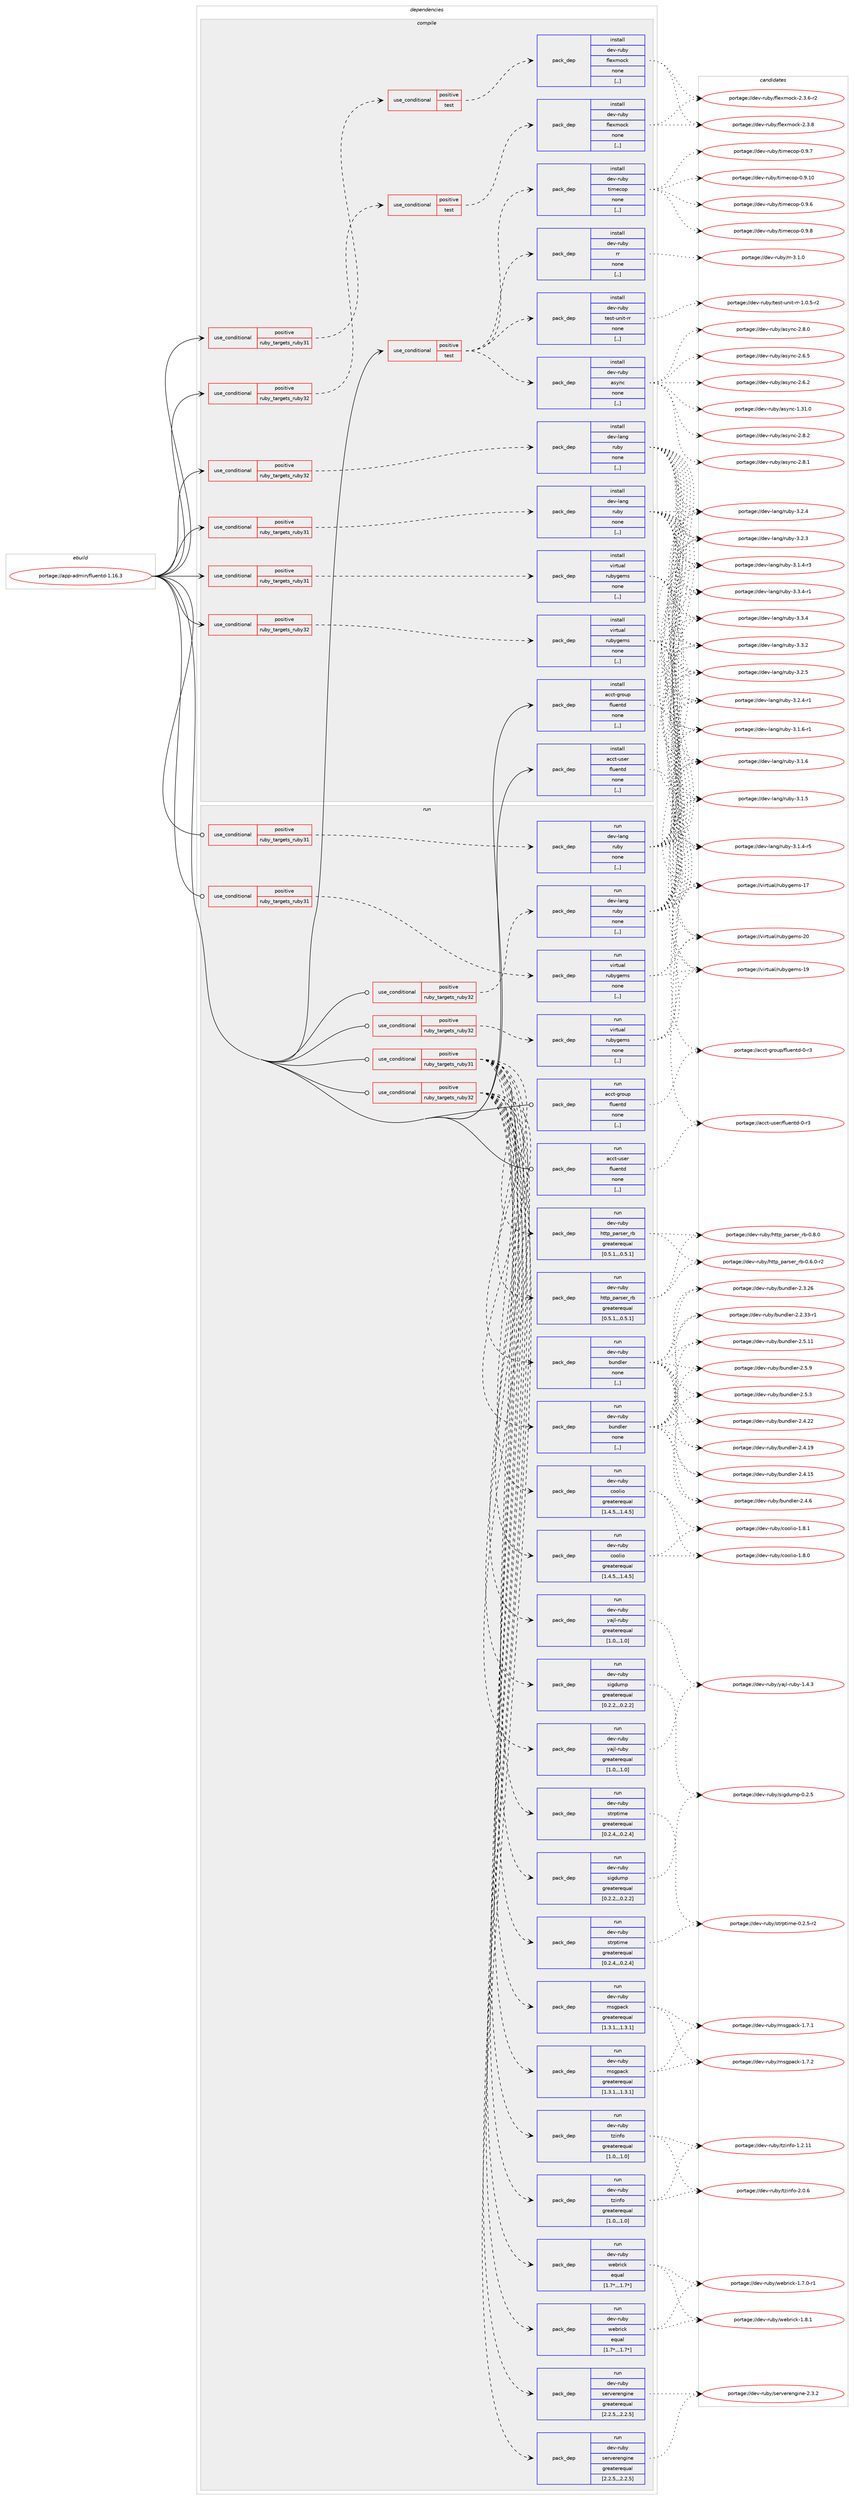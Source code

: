 digraph prolog {

# *************
# Graph options
# *************

newrank=true;
concentrate=true;
compound=true;
graph [rankdir=LR,fontname=Helvetica,fontsize=10,ranksep=1.5];#, ranksep=2.5, nodesep=0.2];
edge  [arrowhead=vee];
node  [fontname=Helvetica,fontsize=10];

# **********
# The ebuild
# **********

subgraph cluster_leftcol {
color=gray;
label=<<i>ebuild</i>>;
id [label="portage://app-admin/fluentd-1.16.3", color=red, width=4, href="../app-admin/fluentd-1.16.3.svg"];
}

# ****************
# The dependencies
# ****************

subgraph cluster_midcol {
color=gray;
label=<<i>dependencies</i>>;
subgraph cluster_compile {
fillcolor="#eeeeee";
style=filled;
label=<<i>compile</i>>;
subgraph cond540 {
dependency2500 [label=<<TABLE BORDER="0" CELLBORDER="1" CELLSPACING="0" CELLPADDING="4"><TR><TD ROWSPAN="3" CELLPADDING="10">use_conditional</TD></TR><TR><TD>positive</TD></TR><TR><TD>ruby_targets_ruby31</TD></TR></TABLE>>, shape=none, color=red];
subgraph cond541 {
dependency2501 [label=<<TABLE BORDER="0" CELLBORDER="1" CELLSPACING="0" CELLPADDING="4"><TR><TD ROWSPAN="3" CELLPADDING="10">use_conditional</TD></TR><TR><TD>positive</TD></TR><TR><TD>test</TD></TR></TABLE>>, shape=none, color=red];
subgraph pack1951 {
dependency2502 [label=<<TABLE BORDER="0" CELLBORDER="1" CELLSPACING="0" CELLPADDING="4" WIDTH="220"><TR><TD ROWSPAN="6" CELLPADDING="30">pack_dep</TD></TR><TR><TD WIDTH="110">install</TD></TR><TR><TD>dev-ruby</TD></TR><TR><TD>flexmock</TD></TR><TR><TD>none</TD></TR><TR><TD>[,,]</TD></TR></TABLE>>, shape=none, color=blue];
}
dependency2501:e -> dependency2502:w [weight=20,style="dashed",arrowhead="vee"];
}
dependency2500:e -> dependency2501:w [weight=20,style="dashed",arrowhead="vee"];
}
id:e -> dependency2500:w [weight=20,style="solid",arrowhead="vee"];
subgraph cond542 {
dependency2503 [label=<<TABLE BORDER="0" CELLBORDER="1" CELLSPACING="0" CELLPADDING="4"><TR><TD ROWSPAN="3" CELLPADDING="10">use_conditional</TD></TR><TR><TD>positive</TD></TR><TR><TD>ruby_targets_ruby31</TD></TR></TABLE>>, shape=none, color=red];
subgraph pack1952 {
dependency2504 [label=<<TABLE BORDER="0" CELLBORDER="1" CELLSPACING="0" CELLPADDING="4" WIDTH="220"><TR><TD ROWSPAN="6" CELLPADDING="30">pack_dep</TD></TR><TR><TD WIDTH="110">install</TD></TR><TR><TD>dev-lang</TD></TR><TR><TD>ruby</TD></TR><TR><TD>none</TD></TR><TR><TD>[,,]</TD></TR></TABLE>>, shape=none, color=blue];
}
dependency2503:e -> dependency2504:w [weight=20,style="dashed",arrowhead="vee"];
}
id:e -> dependency2503:w [weight=20,style="solid",arrowhead="vee"];
subgraph cond543 {
dependency2505 [label=<<TABLE BORDER="0" CELLBORDER="1" CELLSPACING="0" CELLPADDING="4"><TR><TD ROWSPAN="3" CELLPADDING="10">use_conditional</TD></TR><TR><TD>positive</TD></TR><TR><TD>ruby_targets_ruby31</TD></TR></TABLE>>, shape=none, color=red];
subgraph pack1953 {
dependency2506 [label=<<TABLE BORDER="0" CELLBORDER="1" CELLSPACING="0" CELLPADDING="4" WIDTH="220"><TR><TD ROWSPAN="6" CELLPADDING="30">pack_dep</TD></TR><TR><TD WIDTH="110">install</TD></TR><TR><TD>virtual</TD></TR><TR><TD>rubygems</TD></TR><TR><TD>none</TD></TR><TR><TD>[,,]</TD></TR></TABLE>>, shape=none, color=blue];
}
dependency2505:e -> dependency2506:w [weight=20,style="dashed",arrowhead="vee"];
}
id:e -> dependency2505:w [weight=20,style="solid",arrowhead="vee"];
subgraph cond544 {
dependency2507 [label=<<TABLE BORDER="0" CELLBORDER="1" CELLSPACING="0" CELLPADDING="4"><TR><TD ROWSPAN="3" CELLPADDING="10">use_conditional</TD></TR><TR><TD>positive</TD></TR><TR><TD>ruby_targets_ruby32</TD></TR></TABLE>>, shape=none, color=red];
subgraph cond545 {
dependency2508 [label=<<TABLE BORDER="0" CELLBORDER="1" CELLSPACING="0" CELLPADDING="4"><TR><TD ROWSPAN="3" CELLPADDING="10">use_conditional</TD></TR><TR><TD>positive</TD></TR><TR><TD>test</TD></TR></TABLE>>, shape=none, color=red];
subgraph pack1954 {
dependency2509 [label=<<TABLE BORDER="0" CELLBORDER="1" CELLSPACING="0" CELLPADDING="4" WIDTH="220"><TR><TD ROWSPAN="6" CELLPADDING="30">pack_dep</TD></TR><TR><TD WIDTH="110">install</TD></TR><TR><TD>dev-ruby</TD></TR><TR><TD>flexmock</TD></TR><TR><TD>none</TD></TR><TR><TD>[,,]</TD></TR></TABLE>>, shape=none, color=blue];
}
dependency2508:e -> dependency2509:w [weight=20,style="dashed",arrowhead="vee"];
}
dependency2507:e -> dependency2508:w [weight=20,style="dashed",arrowhead="vee"];
}
id:e -> dependency2507:w [weight=20,style="solid",arrowhead="vee"];
subgraph cond546 {
dependency2510 [label=<<TABLE BORDER="0" CELLBORDER="1" CELLSPACING="0" CELLPADDING="4"><TR><TD ROWSPAN="3" CELLPADDING="10">use_conditional</TD></TR><TR><TD>positive</TD></TR><TR><TD>ruby_targets_ruby32</TD></TR></TABLE>>, shape=none, color=red];
subgraph pack1955 {
dependency2511 [label=<<TABLE BORDER="0" CELLBORDER="1" CELLSPACING="0" CELLPADDING="4" WIDTH="220"><TR><TD ROWSPAN="6" CELLPADDING="30">pack_dep</TD></TR><TR><TD WIDTH="110">install</TD></TR><TR><TD>dev-lang</TD></TR><TR><TD>ruby</TD></TR><TR><TD>none</TD></TR><TR><TD>[,,]</TD></TR></TABLE>>, shape=none, color=blue];
}
dependency2510:e -> dependency2511:w [weight=20,style="dashed",arrowhead="vee"];
}
id:e -> dependency2510:w [weight=20,style="solid",arrowhead="vee"];
subgraph cond547 {
dependency2512 [label=<<TABLE BORDER="0" CELLBORDER="1" CELLSPACING="0" CELLPADDING="4"><TR><TD ROWSPAN="3" CELLPADDING="10">use_conditional</TD></TR><TR><TD>positive</TD></TR><TR><TD>ruby_targets_ruby32</TD></TR></TABLE>>, shape=none, color=red];
subgraph pack1956 {
dependency2513 [label=<<TABLE BORDER="0" CELLBORDER="1" CELLSPACING="0" CELLPADDING="4" WIDTH="220"><TR><TD ROWSPAN="6" CELLPADDING="30">pack_dep</TD></TR><TR><TD WIDTH="110">install</TD></TR><TR><TD>virtual</TD></TR><TR><TD>rubygems</TD></TR><TR><TD>none</TD></TR><TR><TD>[,,]</TD></TR></TABLE>>, shape=none, color=blue];
}
dependency2512:e -> dependency2513:w [weight=20,style="dashed",arrowhead="vee"];
}
id:e -> dependency2512:w [weight=20,style="solid",arrowhead="vee"];
subgraph cond548 {
dependency2514 [label=<<TABLE BORDER="0" CELLBORDER="1" CELLSPACING="0" CELLPADDING="4"><TR><TD ROWSPAN="3" CELLPADDING="10">use_conditional</TD></TR><TR><TD>positive</TD></TR><TR><TD>test</TD></TR></TABLE>>, shape=none, color=red];
subgraph pack1957 {
dependency2515 [label=<<TABLE BORDER="0" CELLBORDER="1" CELLSPACING="0" CELLPADDING="4" WIDTH="220"><TR><TD ROWSPAN="6" CELLPADDING="30">pack_dep</TD></TR><TR><TD WIDTH="110">install</TD></TR><TR><TD>dev-ruby</TD></TR><TR><TD>async</TD></TR><TR><TD>none</TD></TR><TR><TD>[,,]</TD></TR></TABLE>>, shape=none, color=blue];
}
dependency2514:e -> dependency2515:w [weight=20,style="dashed",arrowhead="vee"];
subgraph pack1958 {
dependency2516 [label=<<TABLE BORDER="0" CELLBORDER="1" CELLSPACING="0" CELLPADDING="4" WIDTH="220"><TR><TD ROWSPAN="6" CELLPADDING="30">pack_dep</TD></TR><TR><TD WIDTH="110">install</TD></TR><TR><TD>dev-ruby</TD></TR><TR><TD>test-unit-rr</TD></TR><TR><TD>none</TD></TR><TR><TD>[,,]</TD></TR></TABLE>>, shape=none, color=blue];
}
dependency2514:e -> dependency2516:w [weight=20,style="dashed",arrowhead="vee"];
subgraph pack1959 {
dependency2517 [label=<<TABLE BORDER="0" CELLBORDER="1" CELLSPACING="0" CELLPADDING="4" WIDTH="220"><TR><TD ROWSPAN="6" CELLPADDING="30">pack_dep</TD></TR><TR><TD WIDTH="110">install</TD></TR><TR><TD>dev-ruby</TD></TR><TR><TD>rr</TD></TR><TR><TD>none</TD></TR><TR><TD>[,,]</TD></TR></TABLE>>, shape=none, color=blue];
}
dependency2514:e -> dependency2517:w [weight=20,style="dashed",arrowhead="vee"];
subgraph pack1960 {
dependency2518 [label=<<TABLE BORDER="0" CELLBORDER="1" CELLSPACING="0" CELLPADDING="4" WIDTH="220"><TR><TD ROWSPAN="6" CELLPADDING="30">pack_dep</TD></TR><TR><TD WIDTH="110">install</TD></TR><TR><TD>dev-ruby</TD></TR><TR><TD>timecop</TD></TR><TR><TD>none</TD></TR><TR><TD>[,,]</TD></TR></TABLE>>, shape=none, color=blue];
}
dependency2514:e -> dependency2518:w [weight=20,style="dashed",arrowhead="vee"];
}
id:e -> dependency2514:w [weight=20,style="solid",arrowhead="vee"];
subgraph pack1961 {
dependency2519 [label=<<TABLE BORDER="0" CELLBORDER="1" CELLSPACING="0" CELLPADDING="4" WIDTH="220"><TR><TD ROWSPAN="6" CELLPADDING="30">pack_dep</TD></TR><TR><TD WIDTH="110">install</TD></TR><TR><TD>acct-group</TD></TR><TR><TD>fluentd</TD></TR><TR><TD>none</TD></TR><TR><TD>[,,]</TD></TR></TABLE>>, shape=none, color=blue];
}
id:e -> dependency2519:w [weight=20,style="solid",arrowhead="vee"];
subgraph pack1962 {
dependency2520 [label=<<TABLE BORDER="0" CELLBORDER="1" CELLSPACING="0" CELLPADDING="4" WIDTH="220"><TR><TD ROWSPAN="6" CELLPADDING="30">pack_dep</TD></TR><TR><TD WIDTH="110">install</TD></TR><TR><TD>acct-user</TD></TR><TR><TD>fluentd</TD></TR><TR><TD>none</TD></TR><TR><TD>[,,]</TD></TR></TABLE>>, shape=none, color=blue];
}
id:e -> dependency2520:w [weight=20,style="solid",arrowhead="vee"];
}
subgraph cluster_compileandrun {
fillcolor="#eeeeee";
style=filled;
label=<<i>compile and run</i>>;
}
subgraph cluster_run {
fillcolor="#eeeeee";
style=filled;
label=<<i>run</i>>;
subgraph cond549 {
dependency2521 [label=<<TABLE BORDER="0" CELLBORDER="1" CELLSPACING="0" CELLPADDING="4"><TR><TD ROWSPAN="3" CELLPADDING="10">use_conditional</TD></TR><TR><TD>positive</TD></TR><TR><TD>ruby_targets_ruby31</TD></TR></TABLE>>, shape=none, color=red];
subgraph pack1963 {
dependency2522 [label=<<TABLE BORDER="0" CELLBORDER="1" CELLSPACING="0" CELLPADDING="4" WIDTH="220"><TR><TD ROWSPAN="6" CELLPADDING="30">pack_dep</TD></TR><TR><TD WIDTH="110">run</TD></TR><TR><TD>dev-lang</TD></TR><TR><TD>ruby</TD></TR><TR><TD>none</TD></TR><TR><TD>[,,]</TD></TR></TABLE>>, shape=none, color=blue];
}
dependency2521:e -> dependency2522:w [weight=20,style="dashed",arrowhead="vee"];
}
id:e -> dependency2521:w [weight=20,style="solid",arrowhead="odot"];
subgraph cond550 {
dependency2523 [label=<<TABLE BORDER="0" CELLBORDER="1" CELLSPACING="0" CELLPADDING="4"><TR><TD ROWSPAN="3" CELLPADDING="10">use_conditional</TD></TR><TR><TD>positive</TD></TR><TR><TD>ruby_targets_ruby31</TD></TR></TABLE>>, shape=none, color=red];
subgraph pack1964 {
dependency2524 [label=<<TABLE BORDER="0" CELLBORDER="1" CELLSPACING="0" CELLPADDING="4" WIDTH="220"><TR><TD ROWSPAN="6" CELLPADDING="30">pack_dep</TD></TR><TR><TD WIDTH="110">run</TD></TR><TR><TD>dev-ruby</TD></TR><TR><TD>bundler</TD></TR><TR><TD>none</TD></TR><TR><TD>[,,]</TD></TR></TABLE>>, shape=none, color=blue];
}
dependency2523:e -> dependency2524:w [weight=20,style="dashed",arrowhead="vee"];
subgraph pack1965 {
dependency2525 [label=<<TABLE BORDER="0" CELLBORDER="1" CELLSPACING="0" CELLPADDING="4" WIDTH="220"><TR><TD ROWSPAN="6" CELLPADDING="30">pack_dep</TD></TR><TR><TD WIDTH="110">run</TD></TR><TR><TD>dev-ruby</TD></TR><TR><TD>coolio</TD></TR><TR><TD>greaterequal</TD></TR><TR><TD>[1.4.5,,,1.4.5]</TD></TR></TABLE>>, shape=none, color=blue];
}
dependency2523:e -> dependency2525:w [weight=20,style="dashed",arrowhead="vee"];
subgraph pack1966 {
dependency2526 [label=<<TABLE BORDER="0" CELLBORDER="1" CELLSPACING="0" CELLPADDING="4" WIDTH="220"><TR><TD ROWSPAN="6" CELLPADDING="30">pack_dep</TD></TR><TR><TD WIDTH="110">run</TD></TR><TR><TD>dev-ruby</TD></TR><TR><TD>http_parser_rb</TD></TR><TR><TD>greaterequal</TD></TR><TR><TD>[0.5.1,,,0.5.1]</TD></TR></TABLE>>, shape=none, color=blue];
}
dependency2523:e -> dependency2526:w [weight=20,style="dashed",arrowhead="vee"];
subgraph pack1967 {
dependency2527 [label=<<TABLE BORDER="0" CELLBORDER="1" CELLSPACING="0" CELLPADDING="4" WIDTH="220"><TR><TD ROWSPAN="6" CELLPADDING="30">pack_dep</TD></TR><TR><TD WIDTH="110">run</TD></TR><TR><TD>dev-ruby</TD></TR><TR><TD>msgpack</TD></TR><TR><TD>greaterequal</TD></TR><TR><TD>[1.3.1,,,1.3.1]</TD></TR></TABLE>>, shape=none, color=blue];
}
dependency2523:e -> dependency2527:w [weight=20,style="dashed",arrowhead="vee"];
subgraph pack1968 {
dependency2528 [label=<<TABLE BORDER="0" CELLBORDER="1" CELLSPACING="0" CELLPADDING="4" WIDTH="220"><TR><TD ROWSPAN="6" CELLPADDING="30">pack_dep</TD></TR><TR><TD WIDTH="110">run</TD></TR><TR><TD>dev-ruby</TD></TR><TR><TD>serverengine</TD></TR><TR><TD>greaterequal</TD></TR><TR><TD>[2.2.5,,,2.2.5]</TD></TR></TABLE>>, shape=none, color=blue];
}
dependency2523:e -> dependency2528:w [weight=20,style="dashed",arrowhead="vee"];
subgraph pack1969 {
dependency2529 [label=<<TABLE BORDER="0" CELLBORDER="1" CELLSPACING="0" CELLPADDING="4" WIDTH="220"><TR><TD ROWSPAN="6" CELLPADDING="30">pack_dep</TD></TR><TR><TD WIDTH="110">run</TD></TR><TR><TD>dev-ruby</TD></TR><TR><TD>sigdump</TD></TR><TR><TD>greaterequal</TD></TR><TR><TD>[0.2.2,,,0.2.2]</TD></TR></TABLE>>, shape=none, color=blue];
}
dependency2523:e -> dependency2529:w [weight=20,style="dashed",arrowhead="vee"];
subgraph pack1970 {
dependency2530 [label=<<TABLE BORDER="0" CELLBORDER="1" CELLSPACING="0" CELLPADDING="4" WIDTH="220"><TR><TD ROWSPAN="6" CELLPADDING="30">pack_dep</TD></TR><TR><TD WIDTH="110">run</TD></TR><TR><TD>dev-ruby</TD></TR><TR><TD>strptime</TD></TR><TR><TD>greaterequal</TD></TR><TR><TD>[0.2.4,,,0.2.4]</TD></TR></TABLE>>, shape=none, color=blue];
}
dependency2523:e -> dependency2530:w [weight=20,style="dashed",arrowhead="vee"];
subgraph pack1971 {
dependency2531 [label=<<TABLE BORDER="0" CELLBORDER="1" CELLSPACING="0" CELLPADDING="4" WIDTH="220"><TR><TD ROWSPAN="6" CELLPADDING="30">pack_dep</TD></TR><TR><TD WIDTH="110">run</TD></TR><TR><TD>dev-ruby</TD></TR><TR><TD>tzinfo</TD></TR><TR><TD>greaterequal</TD></TR><TR><TD>[1.0,,,1.0]</TD></TR></TABLE>>, shape=none, color=blue];
}
dependency2523:e -> dependency2531:w [weight=20,style="dashed",arrowhead="vee"];
subgraph pack1972 {
dependency2532 [label=<<TABLE BORDER="0" CELLBORDER="1" CELLSPACING="0" CELLPADDING="4" WIDTH="220"><TR><TD ROWSPAN="6" CELLPADDING="30">pack_dep</TD></TR><TR><TD WIDTH="110">run</TD></TR><TR><TD>dev-ruby</TD></TR><TR><TD>webrick</TD></TR><TR><TD>equal</TD></TR><TR><TD>[1.7*,,,1.7*]</TD></TR></TABLE>>, shape=none, color=blue];
}
dependency2523:e -> dependency2532:w [weight=20,style="dashed",arrowhead="vee"];
subgraph pack1973 {
dependency2533 [label=<<TABLE BORDER="0" CELLBORDER="1" CELLSPACING="0" CELLPADDING="4" WIDTH="220"><TR><TD ROWSPAN="6" CELLPADDING="30">pack_dep</TD></TR><TR><TD WIDTH="110">run</TD></TR><TR><TD>dev-ruby</TD></TR><TR><TD>yajl-ruby</TD></TR><TR><TD>greaterequal</TD></TR><TR><TD>[1.0,,,1.0]</TD></TR></TABLE>>, shape=none, color=blue];
}
dependency2523:e -> dependency2533:w [weight=20,style="dashed",arrowhead="vee"];
}
id:e -> dependency2523:w [weight=20,style="solid",arrowhead="odot"];
subgraph cond551 {
dependency2534 [label=<<TABLE BORDER="0" CELLBORDER="1" CELLSPACING="0" CELLPADDING="4"><TR><TD ROWSPAN="3" CELLPADDING="10">use_conditional</TD></TR><TR><TD>positive</TD></TR><TR><TD>ruby_targets_ruby31</TD></TR></TABLE>>, shape=none, color=red];
subgraph pack1974 {
dependency2535 [label=<<TABLE BORDER="0" CELLBORDER="1" CELLSPACING="0" CELLPADDING="4" WIDTH="220"><TR><TD ROWSPAN="6" CELLPADDING="30">pack_dep</TD></TR><TR><TD WIDTH="110">run</TD></TR><TR><TD>virtual</TD></TR><TR><TD>rubygems</TD></TR><TR><TD>none</TD></TR><TR><TD>[,,]</TD></TR></TABLE>>, shape=none, color=blue];
}
dependency2534:e -> dependency2535:w [weight=20,style="dashed",arrowhead="vee"];
}
id:e -> dependency2534:w [weight=20,style="solid",arrowhead="odot"];
subgraph cond552 {
dependency2536 [label=<<TABLE BORDER="0" CELLBORDER="1" CELLSPACING="0" CELLPADDING="4"><TR><TD ROWSPAN="3" CELLPADDING="10">use_conditional</TD></TR><TR><TD>positive</TD></TR><TR><TD>ruby_targets_ruby32</TD></TR></TABLE>>, shape=none, color=red];
subgraph pack1975 {
dependency2537 [label=<<TABLE BORDER="0" CELLBORDER="1" CELLSPACING="0" CELLPADDING="4" WIDTH="220"><TR><TD ROWSPAN="6" CELLPADDING="30">pack_dep</TD></TR><TR><TD WIDTH="110">run</TD></TR><TR><TD>dev-lang</TD></TR><TR><TD>ruby</TD></TR><TR><TD>none</TD></TR><TR><TD>[,,]</TD></TR></TABLE>>, shape=none, color=blue];
}
dependency2536:e -> dependency2537:w [weight=20,style="dashed",arrowhead="vee"];
}
id:e -> dependency2536:w [weight=20,style="solid",arrowhead="odot"];
subgraph cond553 {
dependency2538 [label=<<TABLE BORDER="0" CELLBORDER="1" CELLSPACING="0" CELLPADDING="4"><TR><TD ROWSPAN="3" CELLPADDING="10">use_conditional</TD></TR><TR><TD>positive</TD></TR><TR><TD>ruby_targets_ruby32</TD></TR></TABLE>>, shape=none, color=red];
subgraph pack1976 {
dependency2539 [label=<<TABLE BORDER="0" CELLBORDER="1" CELLSPACING="0" CELLPADDING="4" WIDTH="220"><TR><TD ROWSPAN="6" CELLPADDING="30">pack_dep</TD></TR><TR><TD WIDTH="110">run</TD></TR><TR><TD>dev-ruby</TD></TR><TR><TD>bundler</TD></TR><TR><TD>none</TD></TR><TR><TD>[,,]</TD></TR></TABLE>>, shape=none, color=blue];
}
dependency2538:e -> dependency2539:w [weight=20,style="dashed",arrowhead="vee"];
subgraph pack1977 {
dependency2540 [label=<<TABLE BORDER="0" CELLBORDER="1" CELLSPACING="0" CELLPADDING="4" WIDTH="220"><TR><TD ROWSPAN="6" CELLPADDING="30">pack_dep</TD></TR><TR><TD WIDTH="110">run</TD></TR><TR><TD>dev-ruby</TD></TR><TR><TD>coolio</TD></TR><TR><TD>greaterequal</TD></TR><TR><TD>[1.4.5,,,1.4.5]</TD></TR></TABLE>>, shape=none, color=blue];
}
dependency2538:e -> dependency2540:w [weight=20,style="dashed",arrowhead="vee"];
subgraph pack1978 {
dependency2541 [label=<<TABLE BORDER="0" CELLBORDER="1" CELLSPACING="0" CELLPADDING="4" WIDTH="220"><TR><TD ROWSPAN="6" CELLPADDING="30">pack_dep</TD></TR><TR><TD WIDTH="110">run</TD></TR><TR><TD>dev-ruby</TD></TR><TR><TD>http_parser_rb</TD></TR><TR><TD>greaterequal</TD></TR><TR><TD>[0.5.1,,,0.5.1]</TD></TR></TABLE>>, shape=none, color=blue];
}
dependency2538:e -> dependency2541:w [weight=20,style="dashed",arrowhead="vee"];
subgraph pack1979 {
dependency2542 [label=<<TABLE BORDER="0" CELLBORDER="1" CELLSPACING="0" CELLPADDING="4" WIDTH="220"><TR><TD ROWSPAN="6" CELLPADDING="30">pack_dep</TD></TR><TR><TD WIDTH="110">run</TD></TR><TR><TD>dev-ruby</TD></TR><TR><TD>msgpack</TD></TR><TR><TD>greaterequal</TD></TR><TR><TD>[1.3.1,,,1.3.1]</TD></TR></TABLE>>, shape=none, color=blue];
}
dependency2538:e -> dependency2542:w [weight=20,style="dashed",arrowhead="vee"];
subgraph pack1980 {
dependency2543 [label=<<TABLE BORDER="0" CELLBORDER="1" CELLSPACING="0" CELLPADDING="4" WIDTH="220"><TR><TD ROWSPAN="6" CELLPADDING="30">pack_dep</TD></TR><TR><TD WIDTH="110">run</TD></TR><TR><TD>dev-ruby</TD></TR><TR><TD>serverengine</TD></TR><TR><TD>greaterequal</TD></TR><TR><TD>[2.2.5,,,2.2.5]</TD></TR></TABLE>>, shape=none, color=blue];
}
dependency2538:e -> dependency2543:w [weight=20,style="dashed",arrowhead="vee"];
subgraph pack1981 {
dependency2544 [label=<<TABLE BORDER="0" CELLBORDER="1" CELLSPACING="0" CELLPADDING="4" WIDTH="220"><TR><TD ROWSPAN="6" CELLPADDING="30">pack_dep</TD></TR><TR><TD WIDTH="110">run</TD></TR><TR><TD>dev-ruby</TD></TR><TR><TD>sigdump</TD></TR><TR><TD>greaterequal</TD></TR><TR><TD>[0.2.2,,,0.2.2]</TD></TR></TABLE>>, shape=none, color=blue];
}
dependency2538:e -> dependency2544:w [weight=20,style="dashed",arrowhead="vee"];
subgraph pack1982 {
dependency2545 [label=<<TABLE BORDER="0" CELLBORDER="1" CELLSPACING="0" CELLPADDING="4" WIDTH="220"><TR><TD ROWSPAN="6" CELLPADDING="30">pack_dep</TD></TR><TR><TD WIDTH="110">run</TD></TR><TR><TD>dev-ruby</TD></TR><TR><TD>strptime</TD></TR><TR><TD>greaterequal</TD></TR><TR><TD>[0.2.4,,,0.2.4]</TD></TR></TABLE>>, shape=none, color=blue];
}
dependency2538:e -> dependency2545:w [weight=20,style="dashed",arrowhead="vee"];
subgraph pack1983 {
dependency2546 [label=<<TABLE BORDER="0" CELLBORDER="1" CELLSPACING="0" CELLPADDING="4" WIDTH="220"><TR><TD ROWSPAN="6" CELLPADDING="30">pack_dep</TD></TR><TR><TD WIDTH="110">run</TD></TR><TR><TD>dev-ruby</TD></TR><TR><TD>tzinfo</TD></TR><TR><TD>greaterequal</TD></TR><TR><TD>[1.0,,,1.0]</TD></TR></TABLE>>, shape=none, color=blue];
}
dependency2538:e -> dependency2546:w [weight=20,style="dashed",arrowhead="vee"];
subgraph pack1984 {
dependency2547 [label=<<TABLE BORDER="0" CELLBORDER="1" CELLSPACING="0" CELLPADDING="4" WIDTH="220"><TR><TD ROWSPAN="6" CELLPADDING="30">pack_dep</TD></TR><TR><TD WIDTH="110">run</TD></TR><TR><TD>dev-ruby</TD></TR><TR><TD>webrick</TD></TR><TR><TD>equal</TD></TR><TR><TD>[1.7*,,,1.7*]</TD></TR></TABLE>>, shape=none, color=blue];
}
dependency2538:e -> dependency2547:w [weight=20,style="dashed",arrowhead="vee"];
subgraph pack1985 {
dependency2548 [label=<<TABLE BORDER="0" CELLBORDER="1" CELLSPACING="0" CELLPADDING="4" WIDTH="220"><TR><TD ROWSPAN="6" CELLPADDING="30">pack_dep</TD></TR><TR><TD WIDTH="110">run</TD></TR><TR><TD>dev-ruby</TD></TR><TR><TD>yajl-ruby</TD></TR><TR><TD>greaterequal</TD></TR><TR><TD>[1.0,,,1.0]</TD></TR></TABLE>>, shape=none, color=blue];
}
dependency2538:e -> dependency2548:w [weight=20,style="dashed",arrowhead="vee"];
}
id:e -> dependency2538:w [weight=20,style="solid",arrowhead="odot"];
subgraph cond554 {
dependency2549 [label=<<TABLE BORDER="0" CELLBORDER="1" CELLSPACING="0" CELLPADDING="4"><TR><TD ROWSPAN="3" CELLPADDING="10">use_conditional</TD></TR><TR><TD>positive</TD></TR><TR><TD>ruby_targets_ruby32</TD></TR></TABLE>>, shape=none, color=red];
subgraph pack1986 {
dependency2550 [label=<<TABLE BORDER="0" CELLBORDER="1" CELLSPACING="0" CELLPADDING="4" WIDTH="220"><TR><TD ROWSPAN="6" CELLPADDING="30">pack_dep</TD></TR><TR><TD WIDTH="110">run</TD></TR><TR><TD>virtual</TD></TR><TR><TD>rubygems</TD></TR><TR><TD>none</TD></TR><TR><TD>[,,]</TD></TR></TABLE>>, shape=none, color=blue];
}
dependency2549:e -> dependency2550:w [weight=20,style="dashed",arrowhead="vee"];
}
id:e -> dependency2549:w [weight=20,style="solid",arrowhead="odot"];
subgraph pack1987 {
dependency2551 [label=<<TABLE BORDER="0" CELLBORDER="1" CELLSPACING="0" CELLPADDING="4" WIDTH="220"><TR><TD ROWSPAN="6" CELLPADDING="30">pack_dep</TD></TR><TR><TD WIDTH="110">run</TD></TR><TR><TD>acct-group</TD></TR><TR><TD>fluentd</TD></TR><TR><TD>none</TD></TR><TR><TD>[,,]</TD></TR></TABLE>>, shape=none, color=blue];
}
id:e -> dependency2551:w [weight=20,style="solid",arrowhead="odot"];
subgraph pack1988 {
dependency2552 [label=<<TABLE BORDER="0" CELLBORDER="1" CELLSPACING="0" CELLPADDING="4" WIDTH="220"><TR><TD ROWSPAN="6" CELLPADDING="30">pack_dep</TD></TR><TR><TD WIDTH="110">run</TD></TR><TR><TD>acct-user</TD></TR><TR><TD>fluentd</TD></TR><TR><TD>none</TD></TR><TR><TD>[,,]</TD></TR></TABLE>>, shape=none, color=blue];
}
id:e -> dependency2552:w [weight=20,style="solid",arrowhead="odot"];
}
}

# **************
# The candidates
# **************

subgraph cluster_choices {
rank=same;
color=gray;
label=<<i>candidates</i>>;

subgraph choice1951 {
color=black;
nodesep=1;
choice10010111845114117981214710210810112010911199107455046514656 [label="portage://dev-ruby/flexmock-2.3.8", color=red, width=4,href="../dev-ruby/flexmock-2.3.8.svg"];
choice100101118451141179812147102108101120109111991074550465146544511450 [label="portage://dev-ruby/flexmock-2.3.6-r2", color=red, width=4,href="../dev-ruby/flexmock-2.3.6-r2.svg"];
dependency2502:e -> choice10010111845114117981214710210810112010911199107455046514656:w [style=dotted,weight="100"];
dependency2502:e -> choice100101118451141179812147102108101120109111991074550465146544511450:w [style=dotted,weight="100"];
}
subgraph choice1952 {
color=black;
nodesep=1;
choice100101118451089711010347114117981214551465146524511449 [label="portage://dev-lang/ruby-3.3.4-r1", color=red, width=4,href="../dev-lang/ruby-3.3.4-r1.svg"];
choice10010111845108971101034711411798121455146514652 [label="portage://dev-lang/ruby-3.3.4", color=red, width=4,href="../dev-lang/ruby-3.3.4.svg"];
choice10010111845108971101034711411798121455146514650 [label="portage://dev-lang/ruby-3.3.2", color=red, width=4,href="../dev-lang/ruby-3.3.2.svg"];
choice10010111845108971101034711411798121455146504653 [label="portage://dev-lang/ruby-3.2.5", color=red, width=4,href="../dev-lang/ruby-3.2.5.svg"];
choice100101118451089711010347114117981214551465046524511449 [label="portage://dev-lang/ruby-3.2.4-r1", color=red, width=4,href="../dev-lang/ruby-3.2.4-r1.svg"];
choice10010111845108971101034711411798121455146504652 [label="portage://dev-lang/ruby-3.2.4", color=red, width=4,href="../dev-lang/ruby-3.2.4.svg"];
choice10010111845108971101034711411798121455146504651 [label="portage://dev-lang/ruby-3.2.3", color=red, width=4,href="../dev-lang/ruby-3.2.3.svg"];
choice100101118451089711010347114117981214551464946544511449 [label="portage://dev-lang/ruby-3.1.6-r1", color=red, width=4,href="../dev-lang/ruby-3.1.6-r1.svg"];
choice10010111845108971101034711411798121455146494654 [label="portage://dev-lang/ruby-3.1.6", color=red, width=4,href="../dev-lang/ruby-3.1.6.svg"];
choice10010111845108971101034711411798121455146494653 [label="portage://dev-lang/ruby-3.1.5", color=red, width=4,href="../dev-lang/ruby-3.1.5.svg"];
choice100101118451089711010347114117981214551464946524511453 [label="portage://dev-lang/ruby-3.1.4-r5", color=red, width=4,href="../dev-lang/ruby-3.1.4-r5.svg"];
choice100101118451089711010347114117981214551464946524511451 [label="portage://dev-lang/ruby-3.1.4-r3", color=red, width=4,href="../dev-lang/ruby-3.1.4-r3.svg"];
dependency2504:e -> choice100101118451089711010347114117981214551465146524511449:w [style=dotted,weight="100"];
dependency2504:e -> choice10010111845108971101034711411798121455146514652:w [style=dotted,weight="100"];
dependency2504:e -> choice10010111845108971101034711411798121455146514650:w [style=dotted,weight="100"];
dependency2504:e -> choice10010111845108971101034711411798121455146504653:w [style=dotted,weight="100"];
dependency2504:e -> choice100101118451089711010347114117981214551465046524511449:w [style=dotted,weight="100"];
dependency2504:e -> choice10010111845108971101034711411798121455146504652:w [style=dotted,weight="100"];
dependency2504:e -> choice10010111845108971101034711411798121455146504651:w [style=dotted,weight="100"];
dependency2504:e -> choice100101118451089711010347114117981214551464946544511449:w [style=dotted,weight="100"];
dependency2504:e -> choice10010111845108971101034711411798121455146494654:w [style=dotted,weight="100"];
dependency2504:e -> choice10010111845108971101034711411798121455146494653:w [style=dotted,weight="100"];
dependency2504:e -> choice100101118451089711010347114117981214551464946524511453:w [style=dotted,weight="100"];
dependency2504:e -> choice100101118451089711010347114117981214551464946524511451:w [style=dotted,weight="100"];
}
subgraph choice1953 {
color=black;
nodesep=1;
choice118105114116117971084711411798121103101109115455048 [label="portage://virtual/rubygems-20", color=red, width=4,href="../virtual/rubygems-20.svg"];
choice118105114116117971084711411798121103101109115454957 [label="portage://virtual/rubygems-19", color=red, width=4,href="../virtual/rubygems-19.svg"];
choice118105114116117971084711411798121103101109115454955 [label="portage://virtual/rubygems-17", color=red, width=4,href="../virtual/rubygems-17.svg"];
dependency2506:e -> choice118105114116117971084711411798121103101109115455048:w [style=dotted,weight="100"];
dependency2506:e -> choice118105114116117971084711411798121103101109115454957:w [style=dotted,weight="100"];
dependency2506:e -> choice118105114116117971084711411798121103101109115454955:w [style=dotted,weight="100"];
}
subgraph choice1954 {
color=black;
nodesep=1;
choice10010111845114117981214710210810112010911199107455046514656 [label="portage://dev-ruby/flexmock-2.3.8", color=red, width=4,href="../dev-ruby/flexmock-2.3.8.svg"];
choice100101118451141179812147102108101120109111991074550465146544511450 [label="portage://dev-ruby/flexmock-2.3.6-r2", color=red, width=4,href="../dev-ruby/flexmock-2.3.6-r2.svg"];
dependency2509:e -> choice10010111845114117981214710210810112010911199107455046514656:w [style=dotted,weight="100"];
dependency2509:e -> choice100101118451141179812147102108101120109111991074550465146544511450:w [style=dotted,weight="100"];
}
subgraph choice1955 {
color=black;
nodesep=1;
choice100101118451089711010347114117981214551465146524511449 [label="portage://dev-lang/ruby-3.3.4-r1", color=red, width=4,href="../dev-lang/ruby-3.3.4-r1.svg"];
choice10010111845108971101034711411798121455146514652 [label="portage://dev-lang/ruby-3.3.4", color=red, width=4,href="../dev-lang/ruby-3.3.4.svg"];
choice10010111845108971101034711411798121455146514650 [label="portage://dev-lang/ruby-3.3.2", color=red, width=4,href="../dev-lang/ruby-3.3.2.svg"];
choice10010111845108971101034711411798121455146504653 [label="portage://dev-lang/ruby-3.2.5", color=red, width=4,href="../dev-lang/ruby-3.2.5.svg"];
choice100101118451089711010347114117981214551465046524511449 [label="portage://dev-lang/ruby-3.2.4-r1", color=red, width=4,href="../dev-lang/ruby-3.2.4-r1.svg"];
choice10010111845108971101034711411798121455146504652 [label="portage://dev-lang/ruby-3.2.4", color=red, width=4,href="../dev-lang/ruby-3.2.4.svg"];
choice10010111845108971101034711411798121455146504651 [label="portage://dev-lang/ruby-3.2.3", color=red, width=4,href="../dev-lang/ruby-3.2.3.svg"];
choice100101118451089711010347114117981214551464946544511449 [label="portage://dev-lang/ruby-3.1.6-r1", color=red, width=4,href="../dev-lang/ruby-3.1.6-r1.svg"];
choice10010111845108971101034711411798121455146494654 [label="portage://dev-lang/ruby-3.1.6", color=red, width=4,href="../dev-lang/ruby-3.1.6.svg"];
choice10010111845108971101034711411798121455146494653 [label="portage://dev-lang/ruby-3.1.5", color=red, width=4,href="../dev-lang/ruby-3.1.5.svg"];
choice100101118451089711010347114117981214551464946524511453 [label="portage://dev-lang/ruby-3.1.4-r5", color=red, width=4,href="../dev-lang/ruby-3.1.4-r5.svg"];
choice100101118451089711010347114117981214551464946524511451 [label="portage://dev-lang/ruby-3.1.4-r3", color=red, width=4,href="../dev-lang/ruby-3.1.4-r3.svg"];
dependency2511:e -> choice100101118451089711010347114117981214551465146524511449:w [style=dotted,weight="100"];
dependency2511:e -> choice10010111845108971101034711411798121455146514652:w [style=dotted,weight="100"];
dependency2511:e -> choice10010111845108971101034711411798121455146514650:w [style=dotted,weight="100"];
dependency2511:e -> choice10010111845108971101034711411798121455146504653:w [style=dotted,weight="100"];
dependency2511:e -> choice100101118451089711010347114117981214551465046524511449:w [style=dotted,weight="100"];
dependency2511:e -> choice10010111845108971101034711411798121455146504652:w [style=dotted,weight="100"];
dependency2511:e -> choice10010111845108971101034711411798121455146504651:w [style=dotted,weight="100"];
dependency2511:e -> choice100101118451089711010347114117981214551464946544511449:w [style=dotted,weight="100"];
dependency2511:e -> choice10010111845108971101034711411798121455146494654:w [style=dotted,weight="100"];
dependency2511:e -> choice10010111845108971101034711411798121455146494653:w [style=dotted,weight="100"];
dependency2511:e -> choice100101118451089711010347114117981214551464946524511453:w [style=dotted,weight="100"];
dependency2511:e -> choice100101118451089711010347114117981214551464946524511451:w [style=dotted,weight="100"];
}
subgraph choice1956 {
color=black;
nodesep=1;
choice118105114116117971084711411798121103101109115455048 [label="portage://virtual/rubygems-20", color=red, width=4,href="../virtual/rubygems-20.svg"];
choice118105114116117971084711411798121103101109115454957 [label="portage://virtual/rubygems-19", color=red, width=4,href="../virtual/rubygems-19.svg"];
choice118105114116117971084711411798121103101109115454955 [label="portage://virtual/rubygems-17", color=red, width=4,href="../virtual/rubygems-17.svg"];
dependency2513:e -> choice118105114116117971084711411798121103101109115455048:w [style=dotted,weight="100"];
dependency2513:e -> choice118105114116117971084711411798121103101109115454957:w [style=dotted,weight="100"];
dependency2513:e -> choice118105114116117971084711411798121103101109115454955:w [style=dotted,weight="100"];
}
subgraph choice1957 {
color=black;
nodesep=1;
choice1001011184511411798121479711512111099455046564650 [label="portage://dev-ruby/async-2.8.2", color=red, width=4,href="../dev-ruby/async-2.8.2.svg"];
choice1001011184511411798121479711512111099455046564649 [label="portage://dev-ruby/async-2.8.1", color=red, width=4,href="../dev-ruby/async-2.8.1.svg"];
choice1001011184511411798121479711512111099455046564648 [label="portage://dev-ruby/async-2.8.0", color=red, width=4,href="../dev-ruby/async-2.8.0.svg"];
choice1001011184511411798121479711512111099455046544653 [label="portage://dev-ruby/async-2.6.5", color=red, width=4,href="../dev-ruby/async-2.6.5.svg"];
choice1001011184511411798121479711512111099455046544650 [label="portage://dev-ruby/async-2.6.2", color=red, width=4,href="../dev-ruby/async-2.6.2.svg"];
choice100101118451141179812147971151211109945494651494648 [label="portage://dev-ruby/async-1.31.0", color=red, width=4,href="../dev-ruby/async-1.31.0.svg"];
dependency2515:e -> choice1001011184511411798121479711512111099455046564650:w [style=dotted,weight="100"];
dependency2515:e -> choice1001011184511411798121479711512111099455046564649:w [style=dotted,weight="100"];
dependency2515:e -> choice1001011184511411798121479711512111099455046564648:w [style=dotted,weight="100"];
dependency2515:e -> choice1001011184511411798121479711512111099455046544653:w [style=dotted,weight="100"];
dependency2515:e -> choice1001011184511411798121479711512111099455046544650:w [style=dotted,weight="100"];
dependency2515:e -> choice100101118451141179812147971151211109945494651494648:w [style=dotted,weight="100"];
}
subgraph choice1958 {
color=black;
nodesep=1;
choice10010111845114117981214711610111511645117110105116451141144549464846534511450 [label="portage://dev-ruby/test-unit-rr-1.0.5-r2", color=red, width=4,href="../dev-ruby/test-unit-rr-1.0.5-r2.svg"];
dependency2516:e -> choice10010111845114117981214711610111511645117110105116451141144549464846534511450:w [style=dotted,weight="100"];
}
subgraph choice1959 {
color=black;
nodesep=1;
choice100101118451141179812147114114455146494648 [label="portage://dev-ruby/rr-3.1.0", color=red, width=4,href="../dev-ruby/rr-3.1.0.svg"];
dependency2517:e -> choice100101118451141179812147114114455146494648:w [style=dotted,weight="100"];
}
subgraph choice1960 {
color=black;
nodesep=1;
choice1001011184511411798121471161051091019911111245484657464948 [label="portage://dev-ruby/timecop-0.9.10", color=red, width=4,href="../dev-ruby/timecop-0.9.10.svg"];
choice10010111845114117981214711610510910199111112454846574656 [label="portage://dev-ruby/timecop-0.9.8", color=red, width=4,href="../dev-ruby/timecop-0.9.8.svg"];
choice10010111845114117981214711610510910199111112454846574655 [label="portage://dev-ruby/timecop-0.9.7", color=red, width=4,href="../dev-ruby/timecop-0.9.7.svg"];
choice10010111845114117981214711610510910199111112454846574654 [label="portage://dev-ruby/timecop-0.9.6", color=red, width=4,href="../dev-ruby/timecop-0.9.6.svg"];
dependency2518:e -> choice1001011184511411798121471161051091019911111245484657464948:w [style=dotted,weight="100"];
dependency2518:e -> choice10010111845114117981214711610510910199111112454846574656:w [style=dotted,weight="100"];
dependency2518:e -> choice10010111845114117981214711610510910199111112454846574655:w [style=dotted,weight="100"];
dependency2518:e -> choice10010111845114117981214711610510910199111112454846574654:w [style=dotted,weight="100"];
}
subgraph choice1961 {
color=black;
nodesep=1;
choice979999116451031141111171124710210811710111011610045484511451 [label="portage://acct-group/fluentd-0-r3", color=red, width=4,href="../acct-group/fluentd-0-r3.svg"];
dependency2519:e -> choice979999116451031141111171124710210811710111011610045484511451:w [style=dotted,weight="100"];
}
subgraph choice1962 {
color=black;
nodesep=1;
choice979999116451171151011144710210811710111011610045484511451 [label="portage://acct-user/fluentd-0-r3", color=red, width=4,href="../acct-user/fluentd-0-r3.svg"];
dependency2520:e -> choice979999116451171151011144710210811710111011610045484511451:w [style=dotted,weight="100"];
}
subgraph choice1963 {
color=black;
nodesep=1;
choice100101118451089711010347114117981214551465146524511449 [label="portage://dev-lang/ruby-3.3.4-r1", color=red, width=4,href="../dev-lang/ruby-3.3.4-r1.svg"];
choice10010111845108971101034711411798121455146514652 [label="portage://dev-lang/ruby-3.3.4", color=red, width=4,href="../dev-lang/ruby-3.3.4.svg"];
choice10010111845108971101034711411798121455146514650 [label="portage://dev-lang/ruby-3.3.2", color=red, width=4,href="../dev-lang/ruby-3.3.2.svg"];
choice10010111845108971101034711411798121455146504653 [label="portage://dev-lang/ruby-3.2.5", color=red, width=4,href="../dev-lang/ruby-3.2.5.svg"];
choice100101118451089711010347114117981214551465046524511449 [label="portage://dev-lang/ruby-3.2.4-r1", color=red, width=4,href="../dev-lang/ruby-3.2.4-r1.svg"];
choice10010111845108971101034711411798121455146504652 [label="portage://dev-lang/ruby-3.2.4", color=red, width=4,href="../dev-lang/ruby-3.2.4.svg"];
choice10010111845108971101034711411798121455146504651 [label="portage://dev-lang/ruby-3.2.3", color=red, width=4,href="../dev-lang/ruby-3.2.3.svg"];
choice100101118451089711010347114117981214551464946544511449 [label="portage://dev-lang/ruby-3.1.6-r1", color=red, width=4,href="../dev-lang/ruby-3.1.6-r1.svg"];
choice10010111845108971101034711411798121455146494654 [label="portage://dev-lang/ruby-3.1.6", color=red, width=4,href="../dev-lang/ruby-3.1.6.svg"];
choice10010111845108971101034711411798121455146494653 [label="portage://dev-lang/ruby-3.1.5", color=red, width=4,href="../dev-lang/ruby-3.1.5.svg"];
choice100101118451089711010347114117981214551464946524511453 [label="portage://dev-lang/ruby-3.1.4-r5", color=red, width=4,href="../dev-lang/ruby-3.1.4-r5.svg"];
choice100101118451089711010347114117981214551464946524511451 [label="portage://dev-lang/ruby-3.1.4-r3", color=red, width=4,href="../dev-lang/ruby-3.1.4-r3.svg"];
dependency2522:e -> choice100101118451089711010347114117981214551465146524511449:w [style=dotted,weight="100"];
dependency2522:e -> choice10010111845108971101034711411798121455146514652:w [style=dotted,weight="100"];
dependency2522:e -> choice10010111845108971101034711411798121455146514650:w [style=dotted,weight="100"];
dependency2522:e -> choice10010111845108971101034711411798121455146504653:w [style=dotted,weight="100"];
dependency2522:e -> choice100101118451089711010347114117981214551465046524511449:w [style=dotted,weight="100"];
dependency2522:e -> choice10010111845108971101034711411798121455146504652:w [style=dotted,weight="100"];
dependency2522:e -> choice10010111845108971101034711411798121455146504651:w [style=dotted,weight="100"];
dependency2522:e -> choice100101118451089711010347114117981214551464946544511449:w [style=dotted,weight="100"];
dependency2522:e -> choice10010111845108971101034711411798121455146494654:w [style=dotted,weight="100"];
dependency2522:e -> choice10010111845108971101034711411798121455146494653:w [style=dotted,weight="100"];
dependency2522:e -> choice100101118451089711010347114117981214551464946524511453:w [style=dotted,weight="100"];
dependency2522:e -> choice100101118451089711010347114117981214551464946524511451:w [style=dotted,weight="100"];
}
subgraph choice1964 {
color=black;
nodesep=1;
choice1001011184511411798121479811711010010810111445504653464949 [label="portage://dev-ruby/bundler-2.5.11", color=red, width=4,href="../dev-ruby/bundler-2.5.11.svg"];
choice10010111845114117981214798117110100108101114455046534657 [label="portage://dev-ruby/bundler-2.5.9", color=red, width=4,href="../dev-ruby/bundler-2.5.9.svg"];
choice10010111845114117981214798117110100108101114455046534651 [label="portage://dev-ruby/bundler-2.5.3", color=red, width=4,href="../dev-ruby/bundler-2.5.3.svg"];
choice1001011184511411798121479811711010010810111445504652465050 [label="portage://dev-ruby/bundler-2.4.22", color=red, width=4,href="../dev-ruby/bundler-2.4.22.svg"];
choice1001011184511411798121479811711010010810111445504652464957 [label="portage://dev-ruby/bundler-2.4.19", color=red, width=4,href="../dev-ruby/bundler-2.4.19.svg"];
choice1001011184511411798121479811711010010810111445504652464953 [label="portage://dev-ruby/bundler-2.4.15", color=red, width=4,href="../dev-ruby/bundler-2.4.15.svg"];
choice10010111845114117981214798117110100108101114455046524654 [label="portage://dev-ruby/bundler-2.4.6", color=red, width=4,href="../dev-ruby/bundler-2.4.6.svg"];
choice1001011184511411798121479811711010010810111445504651465054 [label="portage://dev-ruby/bundler-2.3.26", color=red, width=4,href="../dev-ruby/bundler-2.3.26.svg"];
choice10010111845114117981214798117110100108101114455046504651514511449 [label="portage://dev-ruby/bundler-2.2.33-r1", color=red, width=4,href="../dev-ruby/bundler-2.2.33-r1.svg"];
dependency2524:e -> choice1001011184511411798121479811711010010810111445504653464949:w [style=dotted,weight="100"];
dependency2524:e -> choice10010111845114117981214798117110100108101114455046534657:w [style=dotted,weight="100"];
dependency2524:e -> choice10010111845114117981214798117110100108101114455046534651:w [style=dotted,weight="100"];
dependency2524:e -> choice1001011184511411798121479811711010010810111445504652465050:w [style=dotted,weight="100"];
dependency2524:e -> choice1001011184511411798121479811711010010810111445504652464957:w [style=dotted,weight="100"];
dependency2524:e -> choice1001011184511411798121479811711010010810111445504652464953:w [style=dotted,weight="100"];
dependency2524:e -> choice10010111845114117981214798117110100108101114455046524654:w [style=dotted,weight="100"];
dependency2524:e -> choice1001011184511411798121479811711010010810111445504651465054:w [style=dotted,weight="100"];
dependency2524:e -> choice10010111845114117981214798117110100108101114455046504651514511449:w [style=dotted,weight="100"];
}
subgraph choice1965 {
color=black;
nodesep=1;
choice10010111845114117981214799111111108105111454946564649 [label="portage://dev-ruby/coolio-1.8.1", color=red, width=4,href="../dev-ruby/coolio-1.8.1.svg"];
choice10010111845114117981214799111111108105111454946564648 [label="portage://dev-ruby/coolio-1.8.0", color=red, width=4,href="../dev-ruby/coolio-1.8.0.svg"];
dependency2525:e -> choice10010111845114117981214799111111108105111454946564649:w [style=dotted,weight="100"];
dependency2525:e -> choice10010111845114117981214799111111108105111454946564648:w [style=dotted,weight="100"];
}
subgraph choice1966 {
color=black;
nodesep=1;
choice10010111845114117981214710411611611295112971141151011149511498454846564648 [label="portage://dev-ruby/http_parser_rb-0.8.0", color=red, width=4,href="../dev-ruby/http_parser_rb-0.8.0.svg"];
choice100101118451141179812147104116116112951129711411510111495114984548465446484511450 [label="portage://dev-ruby/http_parser_rb-0.6.0-r2", color=red, width=4,href="../dev-ruby/http_parser_rb-0.6.0-r2.svg"];
dependency2526:e -> choice10010111845114117981214710411611611295112971141151011149511498454846564648:w [style=dotted,weight="100"];
dependency2526:e -> choice100101118451141179812147104116116112951129711411510111495114984548465446484511450:w [style=dotted,weight="100"];
}
subgraph choice1967 {
color=black;
nodesep=1;
choice1001011184511411798121471091151031129799107454946554650 [label="portage://dev-ruby/msgpack-1.7.2", color=red, width=4,href="../dev-ruby/msgpack-1.7.2.svg"];
choice1001011184511411798121471091151031129799107454946554649 [label="portage://dev-ruby/msgpack-1.7.1", color=red, width=4,href="../dev-ruby/msgpack-1.7.1.svg"];
dependency2527:e -> choice1001011184511411798121471091151031129799107454946554650:w [style=dotted,weight="100"];
dependency2527:e -> choice1001011184511411798121471091151031129799107454946554649:w [style=dotted,weight="100"];
}
subgraph choice1968 {
color=black;
nodesep=1;
choice100101118451141179812147115101114118101114101110103105110101455046514650 [label="portage://dev-ruby/serverengine-2.3.2", color=red, width=4,href="../dev-ruby/serverengine-2.3.2.svg"];
dependency2528:e -> choice100101118451141179812147115101114118101114101110103105110101455046514650:w [style=dotted,weight="100"];
}
subgraph choice1969 {
color=black;
nodesep=1;
choice100101118451141179812147115105103100117109112454846504653 [label="portage://dev-ruby/sigdump-0.2.5", color=red, width=4,href="../dev-ruby/sigdump-0.2.5.svg"];
dependency2529:e -> choice100101118451141179812147115105103100117109112454846504653:w [style=dotted,weight="100"];
}
subgraph choice1970 {
color=black;
nodesep=1;
choice1001011184511411798121471151161141121161051091014548465046534511450 [label="portage://dev-ruby/strptime-0.2.5-r2", color=red, width=4,href="../dev-ruby/strptime-0.2.5-r2.svg"];
dependency2530:e -> choice1001011184511411798121471151161141121161051091014548465046534511450:w [style=dotted,weight="100"];
}
subgraph choice1971 {
color=black;
nodesep=1;
choice100101118451141179812147116122105110102111455046484654 [label="portage://dev-ruby/tzinfo-2.0.6", color=red, width=4,href="../dev-ruby/tzinfo-2.0.6.svg"];
choice10010111845114117981214711612210511010211145494650464949 [label="portage://dev-ruby/tzinfo-1.2.11", color=red, width=4,href="../dev-ruby/tzinfo-1.2.11.svg"];
dependency2531:e -> choice100101118451141179812147116122105110102111455046484654:w [style=dotted,weight="100"];
dependency2531:e -> choice10010111845114117981214711612210511010211145494650464949:w [style=dotted,weight="100"];
}
subgraph choice1972 {
color=black;
nodesep=1;
choice1001011184511411798121471191019811410599107454946564649 [label="portage://dev-ruby/webrick-1.8.1", color=red, width=4,href="../dev-ruby/webrick-1.8.1.svg"];
choice10010111845114117981214711910198114105991074549465546484511449 [label="portage://dev-ruby/webrick-1.7.0-r1", color=red, width=4,href="../dev-ruby/webrick-1.7.0-r1.svg"];
dependency2532:e -> choice1001011184511411798121471191019811410599107454946564649:w [style=dotted,weight="100"];
dependency2532:e -> choice10010111845114117981214711910198114105991074549465546484511449:w [style=dotted,weight="100"];
}
subgraph choice1973 {
color=black;
nodesep=1;
choice100101118451141179812147121971061084511411798121454946524651 [label="portage://dev-ruby/yajl-ruby-1.4.3", color=red, width=4,href="../dev-ruby/yajl-ruby-1.4.3.svg"];
dependency2533:e -> choice100101118451141179812147121971061084511411798121454946524651:w [style=dotted,weight="100"];
}
subgraph choice1974 {
color=black;
nodesep=1;
choice118105114116117971084711411798121103101109115455048 [label="portage://virtual/rubygems-20", color=red, width=4,href="../virtual/rubygems-20.svg"];
choice118105114116117971084711411798121103101109115454957 [label="portage://virtual/rubygems-19", color=red, width=4,href="../virtual/rubygems-19.svg"];
choice118105114116117971084711411798121103101109115454955 [label="portage://virtual/rubygems-17", color=red, width=4,href="../virtual/rubygems-17.svg"];
dependency2535:e -> choice118105114116117971084711411798121103101109115455048:w [style=dotted,weight="100"];
dependency2535:e -> choice118105114116117971084711411798121103101109115454957:w [style=dotted,weight="100"];
dependency2535:e -> choice118105114116117971084711411798121103101109115454955:w [style=dotted,weight="100"];
}
subgraph choice1975 {
color=black;
nodesep=1;
choice100101118451089711010347114117981214551465146524511449 [label="portage://dev-lang/ruby-3.3.4-r1", color=red, width=4,href="../dev-lang/ruby-3.3.4-r1.svg"];
choice10010111845108971101034711411798121455146514652 [label="portage://dev-lang/ruby-3.3.4", color=red, width=4,href="../dev-lang/ruby-3.3.4.svg"];
choice10010111845108971101034711411798121455146514650 [label="portage://dev-lang/ruby-3.3.2", color=red, width=4,href="../dev-lang/ruby-3.3.2.svg"];
choice10010111845108971101034711411798121455146504653 [label="portage://dev-lang/ruby-3.2.5", color=red, width=4,href="../dev-lang/ruby-3.2.5.svg"];
choice100101118451089711010347114117981214551465046524511449 [label="portage://dev-lang/ruby-3.2.4-r1", color=red, width=4,href="../dev-lang/ruby-3.2.4-r1.svg"];
choice10010111845108971101034711411798121455146504652 [label="portage://dev-lang/ruby-3.2.4", color=red, width=4,href="../dev-lang/ruby-3.2.4.svg"];
choice10010111845108971101034711411798121455146504651 [label="portage://dev-lang/ruby-3.2.3", color=red, width=4,href="../dev-lang/ruby-3.2.3.svg"];
choice100101118451089711010347114117981214551464946544511449 [label="portage://dev-lang/ruby-3.1.6-r1", color=red, width=4,href="../dev-lang/ruby-3.1.6-r1.svg"];
choice10010111845108971101034711411798121455146494654 [label="portage://dev-lang/ruby-3.1.6", color=red, width=4,href="../dev-lang/ruby-3.1.6.svg"];
choice10010111845108971101034711411798121455146494653 [label="portage://dev-lang/ruby-3.1.5", color=red, width=4,href="../dev-lang/ruby-3.1.5.svg"];
choice100101118451089711010347114117981214551464946524511453 [label="portage://dev-lang/ruby-3.1.4-r5", color=red, width=4,href="../dev-lang/ruby-3.1.4-r5.svg"];
choice100101118451089711010347114117981214551464946524511451 [label="portage://dev-lang/ruby-3.1.4-r3", color=red, width=4,href="../dev-lang/ruby-3.1.4-r3.svg"];
dependency2537:e -> choice100101118451089711010347114117981214551465146524511449:w [style=dotted,weight="100"];
dependency2537:e -> choice10010111845108971101034711411798121455146514652:w [style=dotted,weight="100"];
dependency2537:e -> choice10010111845108971101034711411798121455146514650:w [style=dotted,weight="100"];
dependency2537:e -> choice10010111845108971101034711411798121455146504653:w [style=dotted,weight="100"];
dependency2537:e -> choice100101118451089711010347114117981214551465046524511449:w [style=dotted,weight="100"];
dependency2537:e -> choice10010111845108971101034711411798121455146504652:w [style=dotted,weight="100"];
dependency2537:e -> choice10010111845108971101034711411798121455146504651:w [style=dotted,weight="100"];
dependency2537:e -> choice100101118451089711010347114117981214551464946544511449:w [style=dotted,weight="100"];
dependency2537:e -> choice10010111845108971101034711411798121455146494654:w [style=dotted,weight="100"];
dependency2537:e -> choice10010111845108971101034711411798121455146494653:w [style=dotted,weight="100"];
dependency2537:e -> choice100101118451089711010347114117981214551464946524511453:w [style=dotted,weight="100"];
dependency2537:e -> choice100101118451089711010347114117981214551464946524511451:w [style=dotted,weight="100"];
}
subgraph choice1976 {
color=black;
nodesep=1;
choice1001011184511411798121479811711010010810111445504653464949 [label="portage://dev-ruby/bundler-2.5.11", color=red, width=4,href="../dev-ruby/bundler-2.5.11.svg"];
choice10010111845114117981214798117110100108101114455046534657 [label="portage://dev-ruby/bundler-2.5.9", color=red, width=4,href="../dev-ruby/bundler-2.5.9.svg"];
choice10010111845114117981214798117110100108101114455046534651 [label="portage://dev-ruby/bundler-2.5.3", color=red, width=4,href="../dev-ruby/bundler-2.5.3.svg"];
choice1001011184511411798121479811711010010810111445504652465050 [label="portage://dev-ruby/bundler-2.4.22", color=red, width=4,href="../dev-ruby/bundler-2.4.22.svg"];
choice1001011184511411798121479811711010010810111445504652464957 [label="portage://dev-ruby/bundler-2.4.19", color=red, width=4,href="../dev-ruby/bundler-2.4.19.svg"];
choice1001011184511411798121479811711010010810111445504652464953 [label="portage://dev-ruby/bundler-2.4.15", color=red, width=4,href="../dev-ruby/bundler-2.4.15.svg"];
choice10010111845114117981214798117110100108101114455046524654 [label="portage://dev-ruby/bundler-2.4.6", color=red, width=4,href="../dev-ruby/bundler-2.4.6.svg"];
choice1001011184511411798121479811711010010810111445504651465054 [label="portage://dev-ruby/bundler-2.3.26", color=red, width=4,href="../dev-ruby/bundler-2.3.26.svg"];
choice10010111845114117981214798117110100108101114455046504651514511449 [label="portage://dev-ruby/bundler-2.2.33-r1", color=red, width=4,href="../dev-ruby/bundler-2.2.33-r1.svg"];
dependency2539:e -> choice1001011184511411798121479811711010010810111445504653464949:w [style=dotted,weight="100"];
dependency2539:e -> choice10010111845114117981214798117110100108101114455046534657:w [style=dotted,weight="100"];
dependency2539:e -> choice10010111845114117981214798117110100108101114455046534651:w [style=dotted,weight="100"];
dependency2539:e -> choice1001011184511411798121479811711010010810111445504652465050:w [style=dotted,weight="100"];
dependency2539:e -> choice1001011184511411798121479811711010010810111445504652464957:w [style=dotted,weight="100"];
dependency2539:e -> choice1001011184511411798121479811711010010810111445504652464953:w [style=dotted,weight="100"];
dependency2539:e -> choice10010111845114117981214798117110100108101114455046524654:w [style=dotted,weight="100"];
dependency2539:e -> choice1001011184511411798121479811711010010810111445504651465054:w [style=dotted,weight="100"];
dependency2539:e -> choice10010111845114117981214798117110100108101114455046504651514511449:w [style=dotted,weight="100"];
}
subgraph choice1977 {
color=black;
nodesep=1;
choice10010111845114117981214799111111108105111454946564649 [label="portage://dev-ruby/coolio-1.8.1", color=red, width=4,href="../dev-ruby/coolio-1.8.1.svg"];
choice10010111845114117981214799111111108105111454946564648 [label="portage://dev-ruby/coolio-1.8.0", color=red, width=4,href="../dev-ruby/coolio-1.8.0.svg"];
dependency2540:e -> choice10010111845114117981214799111111108105111454946564649:w [style=dotted,weight="100"];
dependency2540:e -> choice10010111845114117981214799111111108105111454946564648:w [style=dotted,weight="100"];
}
subgraph choice1978 {
color=black;
nodesep=1;
choice10010111845114117981214710411611611295112971141151011149511498454846564648 [label="portage://dev-ruby/http_parser_rb-0.8.0", color=red, width=4,href="../dev-ruby/http_parser_rb-0.8.0.svg"];
choice100101118451141179812147104116116112951129711411510111495114984548465446484511450 [label="portage://dev-ruby/http_parser_rb-0.6.0-r2", color=red, width=4,href="../dev-ruby/http_parser_rb-0.6.0-r2.svg"];
dependency2541:e -> choice10010111845114117981214710411611611295112971141151011149511498454846564648:w [style=dotted,weight="100"];
dependency2541:e -> choice100101118451141179812147104116116112951129711411510111495114984548465446484511450:w [style=dotted,weight="100"];
}
subgraph choice1979 {
color=black;
nodesep=1;
choice1001011184511411798121471091151031129799107454946554650 [label="portage://dev-ruby/msgpack-1.7.2", color=red, width=4,href="../dev-ruby/msgpack-1.7.2.svg"];
choice1001011184511411798121471091151031129799107454946554649 [label="portage://dev-ruby/msgpack-1.7.1", color=red, width=4,href="../dev-ruby/msgpack-1.7.1.svg"];
dependency2542:e -> choice1001011184511411798121471091151031129799107454946554650:w [style=dotted,weight="100"];
dependency2542:e -> choice1001011184511411798121471091151031129799107454946554649:w [style=dotted,weight="100"];
}
subgraph choice1980 {
color=black;
nodesep=1;
choice100101118451141179812147115101114118101114101110103105110101455046514650 [label="portage://dev-ruby/serverengine-2.3.2", color=red, width=4,href="../dev-ruby/serverengine-2.3.2.svg"];
dependency2543:e -> choice100101118451141179812147115101114118101114101110103105110101455046514650:w [style=dotted,weight="100"];
}
subgraph choice1981 {
color=black;
nodesep=1;
choice100101118451141179812147115105103100117109112454846504653 [label="portage://dev-ruby/sigdump-0.2.5", color=red, width=4,href="../dev-ruby/sigdump-0.2.5.svg"];
dependency2544:e -> choice100101118451141179812147115105103100117109112454846504653:w [style=dotted,weight="100"];
}
subgraph choice1982 {
color=black;
nodesep=1;
choice1001011184511411798121471151161141121161051091014548465046534511450 [label="portage://dev-ruby/strptime-0.2.5-r2", color=red, width=4,href="../dev-ruby/strptime-0.2.5-r2.svg"];
dependency2545:e -> choice1001011184511411798121471151161141121161051091014548465046534511450:w [style=dotted,weight="100"];
}
subgraph choice1983 {
color=black;
nodesep=1;
choice100101118451141179812147116122105110102111455046484654 [label="portage://dev-ruby/tzinfo-2.0.6", color=red, width=4,href="../dev-ruby/tzinfo-2.0.6.svg"];
choice10010111845114117981214711612210511010211145494650464949 [label="portage://dev-ruby/tzinfo-1.2.11", color=red, width=4,href="../dev-ruby/tzinfo-1.2.11.svg"];
dependency2546:e -> choice100101118451141179812147116122105110102111455046484654:w [style=dotted,weight="100"];
dependency2546:e -> choice10010111845114117981214711612210511010211145494650464949:w [style=dotted,weight="100"];
}
subgraph choice1984 {
color=black;
nodesep=1;
choice1001011184511411798121471191019811410599107454946564649 [label="portage://dev-ruby/webrick-1.8.1", color=red, width=4,href="../dev-ruby/webrick-1.8.1.svg"];
choice10010111845114117981214711910198114105991074549465546484511449 [label="portage://dev-ruby/webrick-1.7.0-r1", color=red, width=4,href="../dev-ruby/webrick-1.7.0-r1.svg"];
dependency2547:e -> choice1001011184511411798121471191019811410599107454946564649:w [style=dotted,weight="100"];
dependency2547:e -> choice10010111845114117981214711910198114105991074549465546484511449:w [style=dotted,weight="100"];
}
subgraph choice1985 {
color=black;
nodesep=1;
choice100101118451141179812147121971061084511411798121454946524651 [label="portage://dev-ruby/yajl-ruby-1.4.3", color=red, width=4,href="../dev-ruby/yajl-ruby-1.4.3.svg"];
dependency2548:e -> choice100101118451141179812147121971061084511411798121454946524651:w [style=dotted,weight="100"];
}
subgraph choice1986 {
color=black;
nodesep=1;
choice118105114116117971084711411798121103101109115455048 [label="portage://virtual/rubygems-20", color=red, width=4,href="../virtual/rubygems-20.svg"];
choice118105114116117971084711411798121103101109115454957 [label="portage://virtual/rubygems-19", color=red, width=4,href="../virtual/rubygems-19.svg"];
choice118105114116117971084711411798121103101109115454955 [label="portage://virtual/rubygems-17", color=red, width=4,href="../virtual/rubygems-17.svg"];
dependency2550:e -> choice118105114116117971084711411798121103101109115455048:w [style=dotted,weight="100"];
dependency2550:e -> choice118105114116117971084711411798121103101109115454957:w [style=dotted,weight="100"];
dependency2550:e -> choice118105114116117971084711411798121103101109115454955:w [style=dotted,weight="100"];
}
subgraph choice1987 {
color=black;
nodesep=1;
choice979999116451031141111171124710210811710111011610045484511451 [label="portage://acct-group/fluentd-0-r3", color=red, width=4,href="../acct-group/fluentd-0-r3.svg"];
dependency2551:e -> choice979999116451031141111171124710210811710111011610045484511451:w [style=dotted,weight="100"];
}
subgraph choice1988 {
color=black;
nodesep=1;
choice979999116451171151011144710210811710111011610045484511451 [label="portage://acct-user/fluentd-0-r3", color=red, width=4,href="../acct-user/fluentd-0-r3.svg"];
dependency2552:e -> choice979999116451171151011144710210811710111011610045484511451:w [style=dotted,weight="100"];
}
}

}
